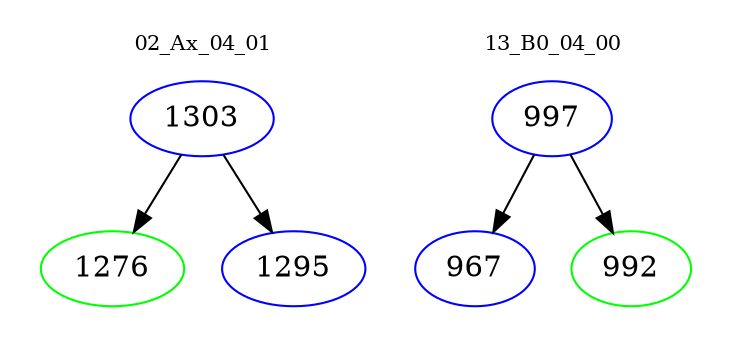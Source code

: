 digraph{
subgraph cluster_0 {
color = white
label = "02_Ax_04_01";
fontsize=10;
T0_1303 [label="1303", color="blue"]
T0_1303 -> T0_1276 [color="black"]
T0_1276 [label="1276", color="green"]
T0_1303 -> T0_1295 [color="black"]
T0_1295 [label="1295", color="blue"]
}
subgraph cluster_1 {
color = white
label = "13_B0_04_00";
fontsize=10;
T1_997 [label="997", color="blue"]
T1_997 -> T1_967 [color="black"]
T1_967 [label="967", color="blue"]
T1_997 -> T1_992 [color="black"]
T1_992 [label="992", color="green"]
}
}
